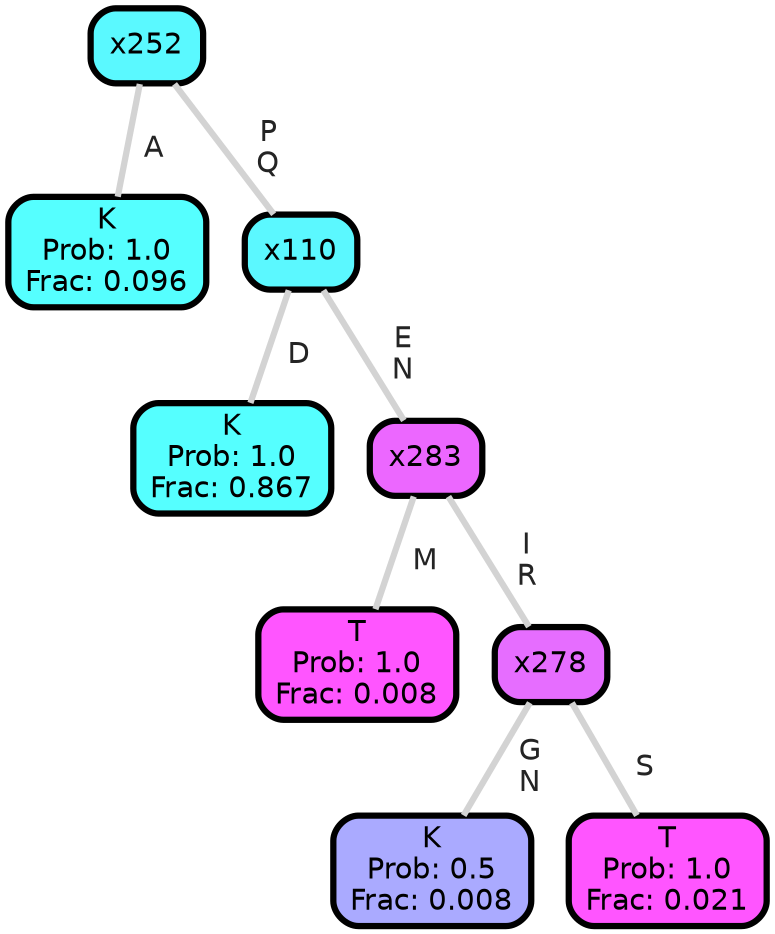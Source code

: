 graph Tree {
node [shape=box, style="filled, rounded",color="black",penwidth="3",fontcolor="black",                 fontname=helvetica] ;
graph [ranksep="0 equally", splines=straight,                 bgcolor=transparent, dpi=200] ;
edge [fontname=helvetica, fontweight=bold,fontcolor=grey14,color=lightgray] ;
0 [label="K
Prob: 1.0
Frac: 0.096", fillcolor="#55ffff"] ;
1 [label="x252", fillcolor="#5af9ff"] ;
2 [label="K
Prob: 1.0
Frac: 0.867", fillcolor="#55ffff"] ;
3 [label="x110", fillcolor="#5bf8ff"] ;
4 [label="T
Prob: 1.0
Frac: 0.008", fillcolor="#ff55ff"] ;
5 [label="x283", fillcolor="#ec67ff"] ;
6 [label="K
Prob: 0.5
Frac: 0.008", fillcolor="#aaaaff"] ;
7 [label="x278", fillcolor="#e66dff"] ;
8 [label="T
Prob: 1.0
Frac: 0.021", fillcolor="#ff55ff"] ;
1 -- 0 [label=" A",penwidth=3] ;
1 -- 3 [label=" P\n Q",penwidth=3] ;
3 -- 2 [label=" D",penwidth=3] ;
3 -- 5 [label=" E\n N",penwidth=3] ;
5 -- 4 [label=" M",penwidth=3] ;
5 -- 7 [label=" I\n R",penwidth=3] ;
7 -- 6 [label=" G\n N",penwidth=3] ;
7 -- 8 [label=" S",penwidth=3] ;
{rank = same;}}